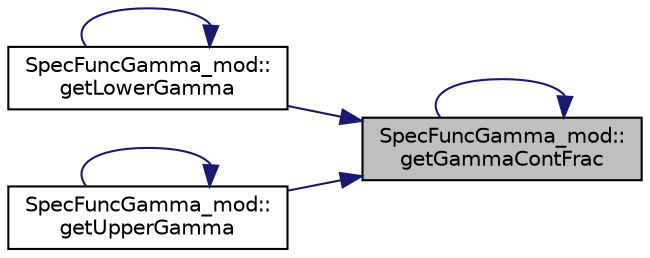 digraph "SpecFuncGamma_mod::getGammaContFrac"
{
 // LATEX_PDF_SIZE
  edge [fontname="Helvetica",fontsize="10",labelfontname="Helvetica",labelfontsize="10"];
  node [fontname="Helvetica",fontsize="10",shape=record];
  rankdir="RL";
  Node1 [label="SpecFuncGamma_mod::\lgetGammaContFrac",height=0.2,width=0.4,color="black", fillcolor="grey75", style="filled", fontcolor="black",tooltip="Return the upper incomplete Gamma function Q(exponent, lowerLim) evaluated by its continued fraction ..."];
  Node1 -> Node1 [dir="back",color="midnightblue",fontsize="10",style="solid",fontname="Helvetica"];
  Node1 -> Node2 [dir="back",color="midnightblue",fontsize="10",style="solid",fontname="Helvetica"];
  Node2 [label="SpecFuncGamma_mod::\lgetLowerGamma",height=0.2,width=0.4,color="black", fillcolor="white", style="filled",URL="$namespaceSpecFuncGamma__mod.html#ae02df81ca69c0b676ee10af7fecdba68",tooltip="Return the lower incomplete Gamma function for the specified exponent and upper limit...."];
  Node2 -> Node2 [dir="back",color="midnightblue",fontsize="10",style="solid",fontname="Helvetica"];
  Node1 -> Node3 [dir="back",color="midnightblue",fontsize="10",style="solid",fontname="Helvetica"];
  Node3 [label="SpecFuncGamma_mod::\lgetUpperGamma",height=0.2,width=0.4,color="black", fillcolor="white", style="filled",URL="$namespaceSpecFuncGamma__mod.html#ad068ce4ede63f06aedc4d64ffde05fba",tooltip="Return the upper incomplete Gamma function for the specified exponent and upper limit...."];
  Node3 -> Node3 [dir="back",color="midnightblue",fontsize="10",style="solid",fontname="Helvetica"];
}
